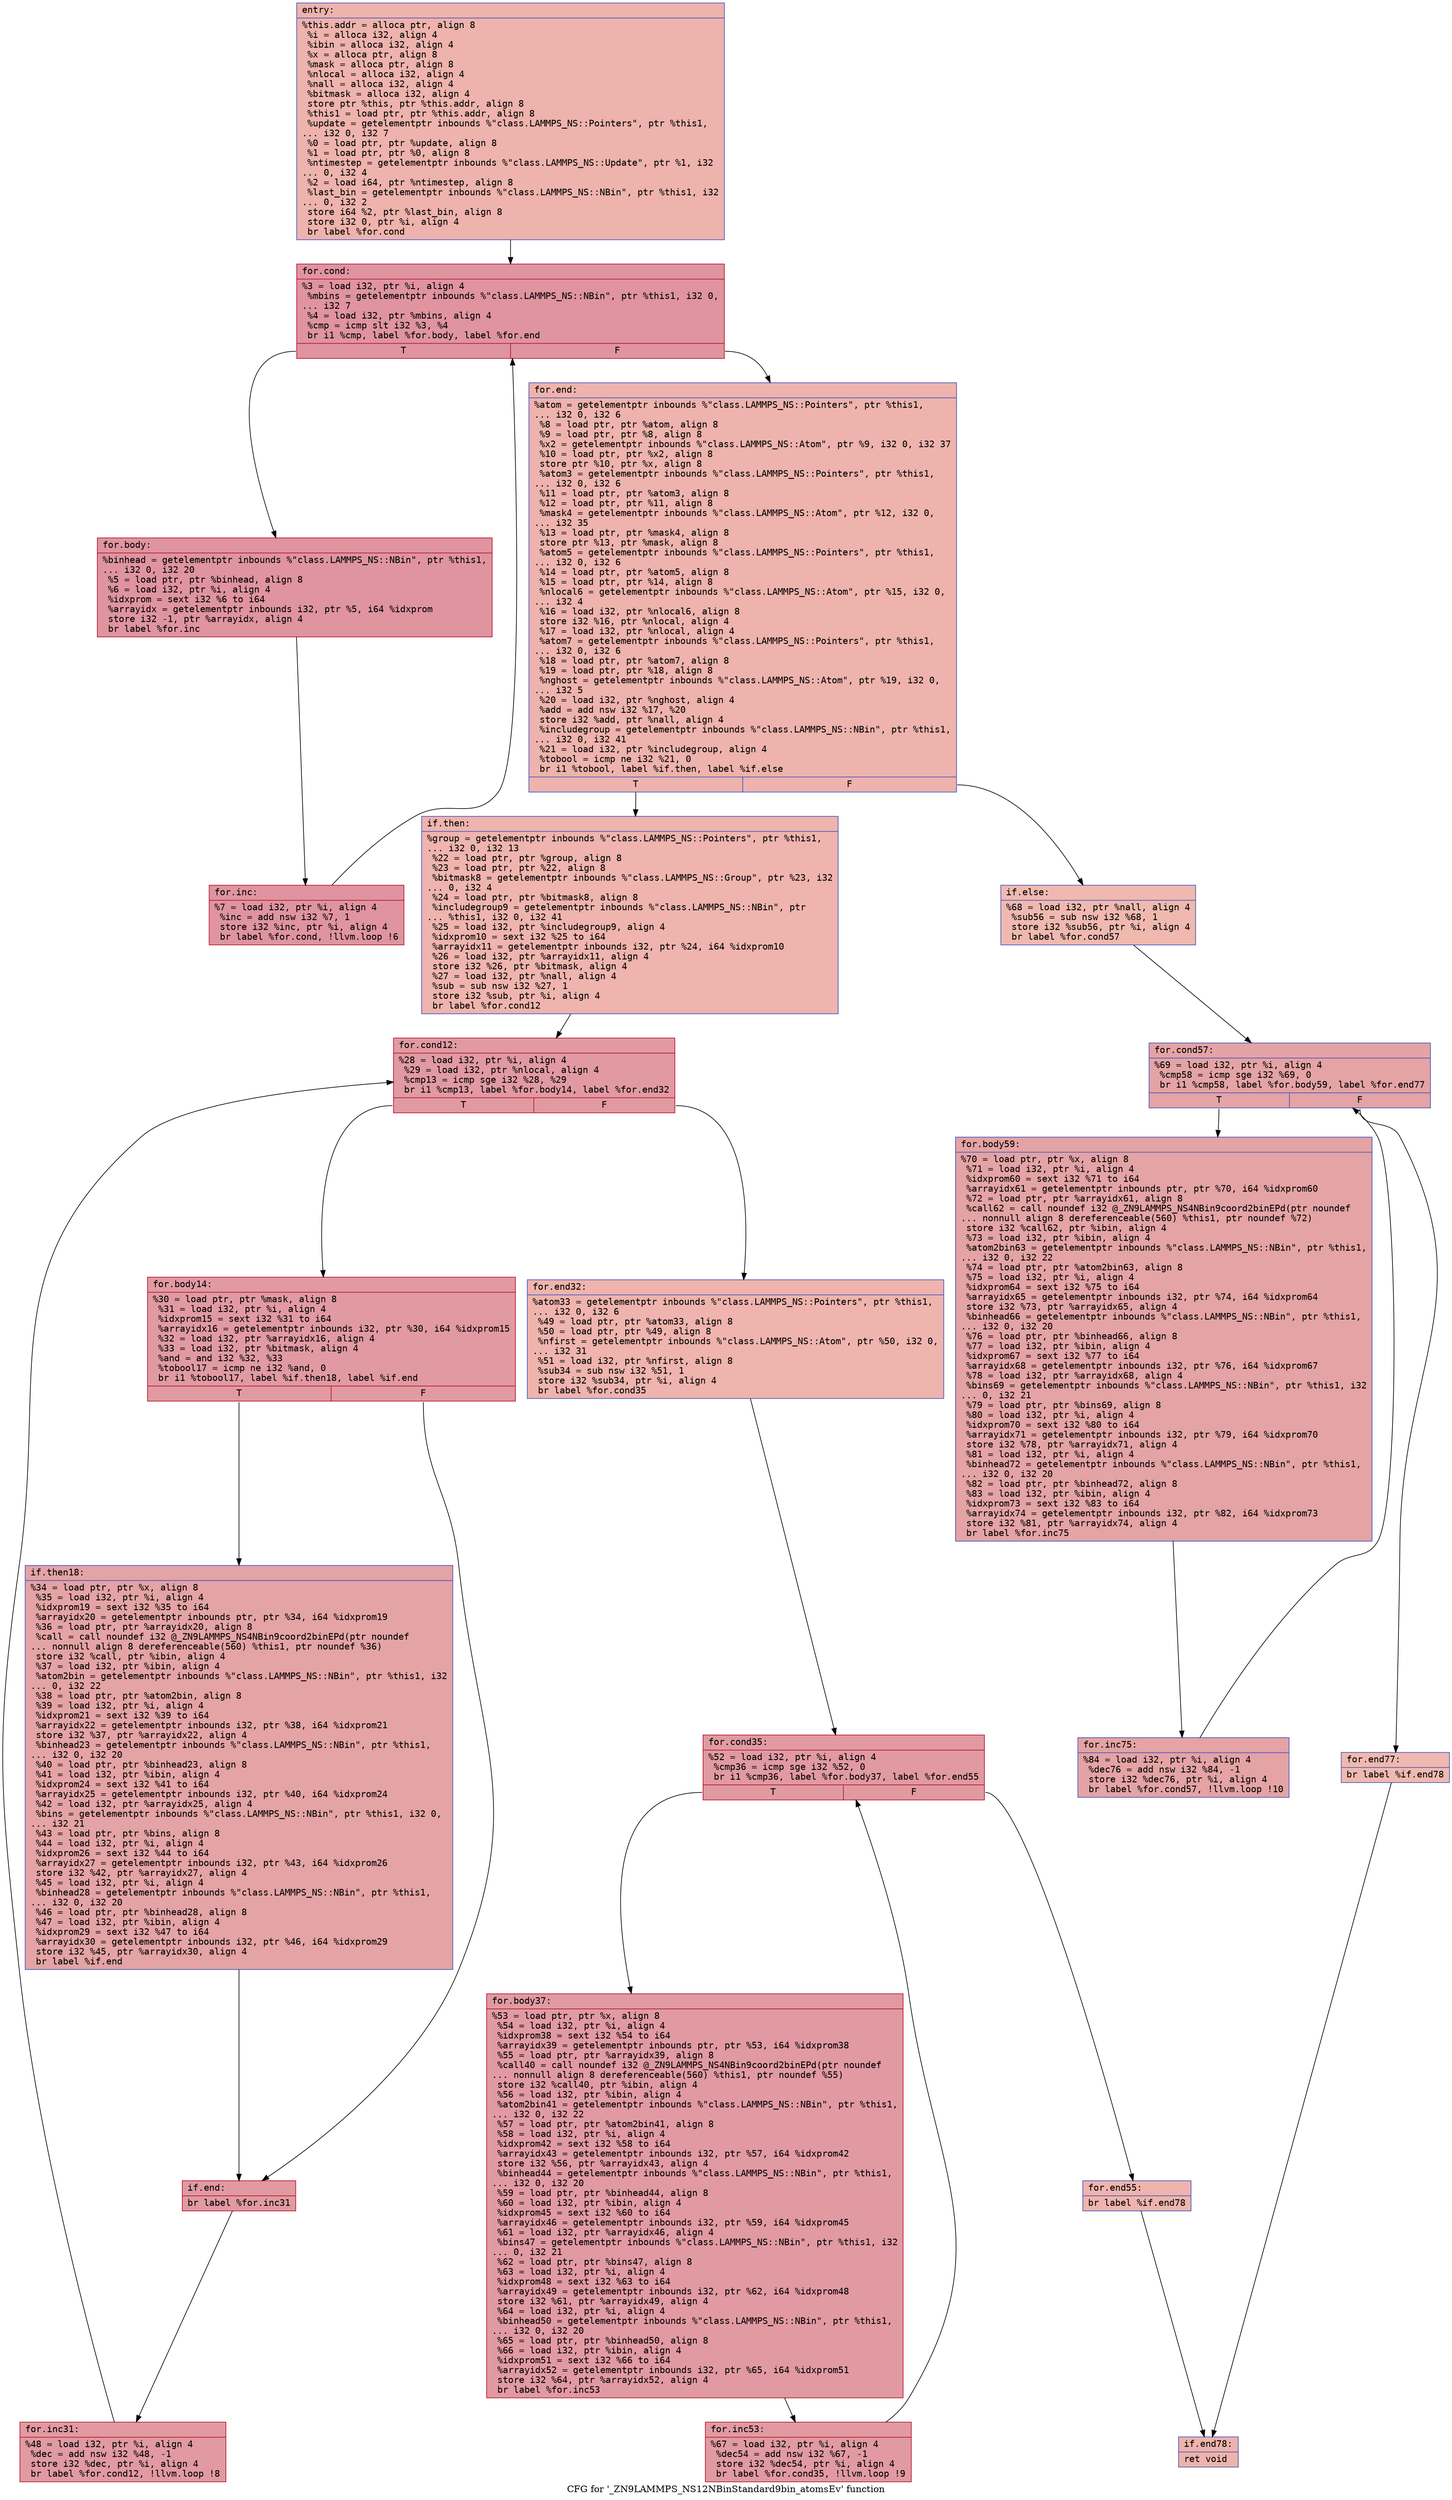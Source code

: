 digraph "CFG for '_ZN9LAMMPS_NS12NBinStandard9bin_atomsEv' function" {
	label="CFG for '_ZN9LAMMPS_NS12NBinStandard9bin_atomsEv' function";

	Node0x555e473b2cf0 [shape=record,color="#3d50c3ff", style=filled, fillcolor="#d6524470" fontname="Courier",label="{entry:\l|  %this.addr = alloca ptr, align 8\l  %i = alloca i32, align 4\l  %ibin = alloca i32, align 4\l  %x = alloca ptr, align 8\l  %mask = alloca ptr, align 8\l  %nlocal = alloca i32, align 4\l  %nall = alloca i32, align 4\l  %bitmask = alloca i32, align 4\l  store ptr %this, ptr %this.addr, align 8\l  %this1 = load ptr, ptr %this.addr, align 8\l  %update = getelementptr inbounds %\"class.LAMMPS_NS::Pointers\", ptr %this1,\l... i32 0, i32 7\l  %0 = load ptr, ptr %update, align 8\l  %1 = load ptr, ptr %0, align 8\l  %ntimestep = getelementptr inbounds %\"class.LAMMPS_NS::Update\", ptr %1, i32\l... 0, i32 4\l  %2 = load i64, ptr %ntimestep, align 8\l  %last_bin = getelementptr inbounds %\"class.LAMMPS_NS::NBin\", ptr %this1, i32\l... 0, i32 2\l  store i64 %2, ptr %last_bin, align 8\l  store i32 0, ptr %i, align 4\l  br label %for.cond\l}"];
	Node0x555e473b2cf0 -> Node0x555e473b3860[tooltip="entry -> for.cond\nProbability 100.00%" ];
	Node0x555e473b3860 [shape=record,color="#b70d28ff", style=filled, fillcolor="#b70d2870" fontname="Courier",label="{for.cond:\l|  %3 = load i32, ptr %i, align 4\l  %mbins = getelementptr inbounds %\"class.LAMMPS_NS::NBin\", ptr %this1, i32 0,\l... i32 7\l  %4 = load i32, ptr %mbins, align 4\l  %cmp = icmp slt i32 %3, %4\l  br i1 %cmp, label %for.body, label %for.end\l|{<s0>T|<s1>F}}"];
	Node0x555e473b3860:s0 -> Node0x555e473b3b50[tooltip="for.cond -> for.body\nProbability 96.88%" ];
	Node0x555e473b3860:s1 -> Node0x555e473b3bd0[tooltip="for.cond -> for.end\nProbability 3.12%" ];
	Node0x555e473b3b50 [shape=record,color="#b70d28ff", style=filled, fillcolor="#b70d2870" fontname="Courier",label="{for.body:\l|  %binhead = getelementptr inbounds %\"class.LAMMPS_NS::NBin\", ptr %this1,\l... i32 0, i32 20\l  %5 = load ptr, ptr %binhead, align 8\l  %6 = load i32, ptr %i, align 4\l  %idxprom = sext i32 %6 to i64\l  %arrayidx = getelementptr inbounds i32, ptr %5, i64 %idxprom\l  store i32 -1, ptr %arrayidx, align 4\l  br label %for.inc\l}"];
	Node0x555e473b3b50 -> Node0x555e473b4100[tooltip="for.body -> for.inc\nProbability 100.00%" ];
	Node0x555e473b4100 [shape=record,color="#b70d28ff", style=filled, fillcolor="#b70d2870" fontname="Courier",label="{for.inc:\l|  %7 = load i32, ptr %i, align 4\l  %inc = add nsw i32 %7, 1\l  store i32 %inc, ptr %i, align 4\l  br label %for.cond, !llvm.loop !6\l}"];
	Node0x555e473b4100 -> Node0x555e473b3860[tooltip="for.inc -> for.cond\nProbability 100.00%" ];
	Node0x555e473b3bd0 [shape=record,color="#3d50c3ff", style=filled, fillcolor="#d6524470" fontname="Courier",label="{for.end:\l|  %atom = getelementptr inbounds %\"class.LAMMPS_NS::Pointers\", ptr %this1,\l... i32 0, i32 6\l  %8 = load ptr, ptr %atom, align 8\l  %9 = load ptr, ptr %8, align 8\l  %x2 = getelementptr inbounds %\"class.LAMMPS_NS::Atom\", ptr %9, i32 0, i32 37\l  %10 = load ptr, ptr %x2, align 8\l  store ptr %10, ptr %x, align 8\l  %atom3 = getelementptr inbounds %\"class.LAMMPS_NS::Pointers\", ptr %this1,\l... i32 0, i32 6\l  %11 = load ptr, ptr %atom3, align 8\l  %12 = load ptr, ptr %11, align 8\l  %mask4 = getelementptr inbounds %\"class.LAMMPS_NS::Atom\", ptr %12, i32 0,\l... i32 35\l  %13 = load ptr, ptr %mask4, align 8\l  store ptr %13, ptr %mask, align 8\l  %atom5 = getelementptr inbounds %\"class.LAMMPS_NS::Pointers\", ptr %this1,\l... i32 0, i32 6\l  %14 = load ptr, ptr %atom5, align 8\l  %15 = load ptr, ptr %14, align 8\l  %nlocal6 = getelementptr inbounds %\"class.LAMMPS_NS::Atom\", ptr %15, i32 0,\l... i32 4\l  %16 = load i32, ptr %nlocal6, align 8\l  store i32 %16, ptr %nlocal, align 4\l  %17 = load i32, ptr %nlocal, align 4\l  %atom7 = getelementptr inbounds %\"class.LAMMPS_NS::Pointers\", ptr %this1,\l... i32 0, i32 6\l  %18 = load ptr, ptr %atom7, align 8\l  %19 = load ptr, ptr %18, align 8\l  %nghost = getelementptr inbounds %\"class.LAMMPS_NS::Atom\", ptr %19, i32 0,\l... i32 5\l  %20 = load i32, ptr %nghost, align 4\l  %add = add nsw i32 %17, %20\l  store i32 %add, ptr %nall, align 4\l  %includegroup = getelementptr inbounds %\"class.LAMMPS_NS::NBin\", ptr %this1,\l... i32 0, i32 41\l  %21 = load i32, ptr %includegroup, align 4\l  %tobool = icmp ne i32 %21, 0\l  br i1 %tobool, label %if.then, label %if.else\l|{<s0>T|<s1>F}}"];
	Node0x555e473b3bd0:s0 -> Node0x555e473b69e0[tooltip="for.end -> if.then\nProbability 62.50%" ];
	Node0x555e473b3bd0:s1 -> Node0x555e473b6a50[tooltip="for.end -> if.else\nProbability 37.50%" ];
	Node0x555e473b69e0 [shape=record,color="#3d50c3ff", style=filled, fillcolor="#d8564670" fontname="Courier",label="{if.then:\l|  %group = getelementptr inbounds %\"class.LAMMPS_NS::Pointers\", ptr %this1,\l... i32 0, i32 13\l  %22 = load ptr, ptr %group, align 8\l  %23 = load ptr, ptr %22, align 8\l  %bitmask8 = getelementptr inbounds %\"class.LAMMPS_NS::Group\", ptr %23, i32\l... 0, i32 4\l  %24 = load ptr, ptr %bitmask8, align 8\l  %includegroup9 = getelementptr inbounds %\"class.LAMMPS_NS::NBin\", ptr\l... %this1, i32 0, i32 41\l  %25 = load i32, ptr %includegroup9, align 4\l  %idxprom10 = sext i32 %25 to i64\l  %arrayidx11 = getelementptr inbounds i32, ptr %24, i64 %idxprom10\l  %26 = load i32, ptr %arrayidx11, align 4\l  store i32 %26, ptr %bitmask, align 4\l  %27 = load i32, ptr %nall, align 4\l  %sub = sub nsw i32 %27, 1\l  store i32 %sub, ptr %i, align 4\l  br label %for.cond12\l}"];
	Node0x555e473b69e0 -> Node0x555e473b7490[tooltip="if.then -> for.cond12\nProbability 100.00%" ];
	Node0x555e473b7490 [shape=record,color="#b70d28ff", style=filled, fillcolor="#bb1b2c70" fontname="Courier",label="{for.cond12:\l|  %28 = load i32, ptr %i, align 4\l  %29 = load i32, ptr %nlocal, align 4\l  %cmp13 = icmp sge i32 %28, %29\l  br i1 %cmp13, label %for.body14, label %for.end32\l|{<s0>T|<s1>F}}"];
	Node0x555e473b7490:s0 -> Node0x555e473b7730[tooltip="for.cond12 -> for.body14\nProbability 96.88%" ];
	Node0x555e473b7490:s1 -> Node0x555e473b77b0[tooltip="for.cond12 -> for.end32\nProbability 3.12%" ];
	Node0x555e473b7730 [shape=record,color="#b70d28ff", style=filled, fillcolor="#bb1b2c70" fontname="Courier",label="{for.body14:\l|  %30 = load ptr, ptr %mask, align 8\l  %31 = load i32, ptr %i, align 4\l  %idxprom15 = sext i32 %31 to i64\l  %arrayidx16 = getelementptr inbounds i32, ptr %30, i64 %idxprom15\l  %32 = load i32, ptr %arrayidx16, align 4\l  %33 = load i32, ptr %bitmask, align 4\l  %and = and i32 %32, %33\l  %tobool17 = icmp ne i32 %and, 0\l  br i1 %tobool17, label %if.then18, label %if.end\l|{<s0>T|<s1>F}}"];
	Node0x555e473b7730:s0 -> Node0x555e473b83e0[tooltip="for.body14 -> if.then18\nProbability 62.50%" ];
	Node0x555e473b7730:s1 -> Node0x555e473b8460[tooltip="for.body14 -> if.end\nProbability 37.50%" ];
	Node0x555e473b83e0 [shape=record,color="#3d50c3ff", style=filled, fillcolor="#c32e3170" fontname="Courier",label="{if.then18:\l|  %34 = load ptr, ptr %x, align 8\l  %35 = load i32, ptr %i, align 4\l  %idxprom19 = sext i32 %35 to i64\l  %arrayidx20 = getelementptr inbounds ptr, ptr %34, i64 %idxprom19\l  %36 = load ptr, ptr %arrayidx20, align 8\l  %call = call noundef i32 @_ZN9LAMMPS_NS4NBin9coord2binEPd(ptr noundef\l... nonnull align 8 dereferenceable(560) %this1, ptr noundef %36)\l  store i32 %call, ptr %ibin, align 4\l  %37 = load i32, ptr %ibin, align 4\l  %atom2bin = getelementptr inbounds %\"class.LAMMPS_NS::NBin\", ptr %this1, i32\l... 0, i32 22\l  %38 = load ptr, ptr %atom2bin, align 8\l  %39 = load i32, ptr %i, align 4\l  %idxprom21 = sext i32 %39 to i64\l  %arrayidx22 = getelementptr inbounds i32, ptr %38, i64 %idxprom21\l  store i32 %37, ptr %arrayidx22, align 4\l  %binhead23 = getelementptr inbounds %\"class.LAMMPS_NS::NBin\", ptr %this1,\l... i32 0, i32 20\l  %40 = load ptr, ptr %binhead23, align 8\l  %41 = load i32, ptr %ibin, align 4\l  %idxprom24 = sext i32 %41 to i64\l  %arrayidx25 = getelementptr inbounds i32, ptr %40, i64 %idxprom24\l  %42 = load i32, ptr %arrayidx25, align 4\l  %bins = getelementptr inbounds %\"class.LAMMPS_NS::NBin\", ptr %this1, i32 0,\l... i32 21\l  %43 = load ptr, ptr %bins, align 8\l  %44 = load i32, ptr %i, align 4\l  %idxprom26 = sext i32 %44 to i64\l  %arrayidx27 = getelementptr inbounds i32, ptr %43, i64 %idxprom26\l  store i32 %42, ptr %arrayidx27, align 4\l  %45 = load i32, ptr %i, align 4\l  %binhead28 = getelementptr inbounds %\"class.LAMMPS_NS::NBin\", ptr %this1,\l... i32 0, i32 20\l  %46 = load ptr, ptr %binhead28, align 8\l  %47 = load i32, ptr %ibin, align 4\l  %idxprom29 = sext i32 %47 to i64\l  %arrayidx30 = getelementptr inbounds i32, ptr %46, i64 %idxprom29\l  store i32 %45, ptr %arrayidx30, align 4\l  br label %if.end\l}"];
	Node0x555e473b83e0 -> Node0x555e473b8460[tooltip="if.then18 -> if.end\nProbability 100.00%" ];
	Node0x555e473b8460 [shape=record,color="#b70d28ff", style=filled, fillcolor="#bb1b2c70" fontname="Courier",label="{if.end:\l|  br label %for.inc31\l}"];
	Node0x555e473b8460 -> Node0x555e473ba440[tooltip="if.end -> for.inc31\nProbability 100.00%" ];
	Node0x555e473ba440 [shape=record,color="#b70d28ff", style=filled, fillcolor="#bb1b2c70" fontname="Courier",label="{for.inc31:\l|  %48 = load i32, ptr %i, align 4\l  %dec = add nsw i32 %48, -1\l  store i32 %dec, ptr %i, align 4\l  br label %for.cond12, !llvm.loop !8\l}"];
	Node0x555e473ba440 -> Node0x555e473b7490[tooltip="for.inc31 -> for.cond12\nProbability 100.00%" ];
	Node0x555e473b77b0 [shape=record,color="#3d50c3ff", style=filled, fillcolor="#d8564670" fontname="Courier",label="{for.end32:\l|  %atom33 = getelementptr inbounds %\"class.LAMMPS_NS::Pointers\", ptr %this1,\l... i32 0, i32 6\l  %49 = load ptr, ptr %atom33, align 8\l  %50 = load ptr, ptr %49, align 8\l  %nfirst = getelementptr inbounds %\"class.LAMMPS_NS::Atom\", ptr %50, i32 0,\l... i32 31\l  %51 = load i32, ptr %nfirst, align 8\l  %sub34 = sub nsw i32 %51, 1\l  store i32 %sub34, ptr %i, align 4\l  br label %for.cond35\l}"];
	Node0x555e473b77b0 -> Node0x555e473bad80[tooltip="for.end32 -> for.cond35\nProbability 100.00%" ];
	Node0x555e473bad80 [shape=record,color="#b70d28ff", style=filled, fillcolor="#bb1b2c70" fontname="Courier",label="{for.cond35:\l|  %52 = load i32, ptr %i, align 4\l  %cmp36 = icmp sge i32 %52, 0\l  br i1 %cmp36, label %for.body37, label %for.end55\l|{<s0>T|<s1>F}}"];
	Node0x555e473bad80:s0 -> Node0x555e473bafa0[tooltip="for.cond35 -> for.body37\nProbability 96.88%" ];
	Node0x555e473bad80:s1 -> Node0x555e473bb020[tooltip="for.cond35 -> for.end55\nProbability 3.12%" ];
	Node0x555e473bafa0 [shape=record,color="#b70d28ff", style=filled, fillcolor="#bb1b2c70" fontname="Courier",label="{for.body37:\l|  %53 = load ptr, ptr %x, align 8\l  %54 = load i32, ptr %i, align 4\l  %idxprom38 = sext i32 %54 to i64\l  %arrayidx39 = getelementptr inbounds ptr, ptr %53, i64 %idxprom38\l  %55 = load ptr, ptr %arrayidx39, align 8\l  %call40 = call noundef i32 @_ZN9LAMMPS_NS4NBin9coord2binEPd(ptr noundef\l... nonnull align 8 dereferenceable(560) %this1, ptr noundef %55)\l  store i32 %call40, ptr %ibin, align 4\l  %56 = load i32, ptr %ibin, align 4\l  %atom2bin41 = getelementptr inbounds %\"class.LAMMPS_NS::NBin\", ptr %this1,\l... i32 0, i32 22\l  %57 = load ptr, ptr %atom2bin41, align 8\l  %58 = load i32, ptr %i, align 4\l  %idxprom42 = sext i32 %58 to i64\l  %arrayidx43 = getelementptr inbounds i32, ptr %57, i64 %idxprom42\l  store i32 %56, ptr %arrayidx43, align 4\l  %binhead44 = getelementptr inbounds %\"class.LAMMPS_NS::NBin\", ptr %this1,\l... i32 0, i32 20\l  %59 = load ptr, ptr %binhead44, align 8\l  %60 = load i32, ptr %ibin, align 4\l  %idxprom45 = sext i32 %60 to i64\l  %arrayidx46 = getelementptr inbounds i32, ptr %59, i64 %idxprom45\l  %61 = load i32, ptr %arrayidx46, align 4\l  %bins47 = getelementptr inbounds %\"class.LAMMPS_NS::NBin\", ptr %this1, i32\l... 0, i32 21\l  %62 = load ptr, ptr %bins47, align 8\l  %63 = load i32, ptr %i, align 4\l  %idxprom48 = sext i32 %63 to i64\l  %arrayidx49 = getelementptr inbounds i32, ptr %62, i64 %idxprom48\l  store i32 %61, ptr %arrayidx49, align 4\l  %64 = load i32, ptr %i, align 4\l  %binhead50 = getelementptr inbounds %\"class.LAMMPS_NS::NBin\", ptr %this1,\l... i32 0, i32 20\l  %65 = load ptr, ptr %binhead50, align 8\l  %66 = load i32, ptr %ibin, align 4\l  %idxprom51 = sext i32 %66 to i64\l  %arrayidx52 = getelementptr inbounds i32, ptr %65, i64 %idxprom51\l  store i32 %64, ptr %arrayidx52, align 4\l  br label %for.inc53\l}"];
	Node0x555e473bafa0 -> Node0x555e473bc6e0[tooltip="for.body37 -> for.inc53\nProbability 100.00%" ];
	Node0x555e473bc6e0 [shape=record,color="#b70d28ff", style=filled, fillcolor="#bb1b2c70" fontname="Courier",label="{for.inc53:\l|  %67 = load i32, ptr %i, align 4\l  %dec54 = add nsw i32 %67, -1\l  store i32 %dec54, ptr %i, align 4\l  br label %for.cond35, !llvm.loop !9\l}"];
	Node0x555e473bc6e0 -> Node0x555e473bad80[tooltip="for.inc53 -> for.cond35\nProbability 100.00%" ];
	Node0x555e473bb020 [shape=record,color="#3d50c3ff", style=filled, fillcolor="#d8564670" fontname="Courier",label="{for.end55:\l|  br label %if.end78\l}"];
	Node0x555e473bb020 -> Node0x555e473bcb60[tooltip="for.end55 -> if.end78\nProbability 100.00%" ];
	Node0x555e473b6a50 [shape=record,color="#3d50c3ff", style=filled, fillcolor="#de614d70" fontname="Courier",label="{if.else:\l|  %68 = load i32, ptr %nall, align 4\l  %sub56 = sub nsw i32 %68, 1\l  store i32 %sub56, ptr %i, align 4\l  br label %for.cond57\l}"];
	Node0x555e473b6a50 -> Node0x555e473bce20[tooltip="if.else -> for.cond57\nProbability 100.00%" ];
	Node0x555e473bce20 [shape=record,color="#3d50c3ff", style=filled, fillcolor="#c32e3170" fontname="Courier",label="{for.cond57:\l|  %69 = load i32, ptr %i, align 4\l  %cmp58 = icmp sge i32 %69, 0\l  br i1 %cmp58, label %for.body59, label %for.end77\l|{<s0>T|<s1>F}}"];
	Node0x555e473bce20:s0 -> Node0x555e473b7cf0[tooltip="for.cond57 -> for.body59\nProbability 96.88%" ];
	Node0x555e473bce20:s1 -> Node0x555e473b7d70[tooltip="for.cond57 -> for.end77\nProbability 3.12%" ];
	Node0x555e473b7cf0 [shape=record,color="#3d50c3ff", style=filled, fillcolor="#c32e3170" fontname="Courier",label="{for.body59:\l|  %70 = load ptr, ptr %x, align 8\l  %71 = load i32, ptr %i, align 4\l  %idxprom60 = sext i32 %71 to i64\l  %arrayidx61 = getelementptr inbounds ptr, ptr %70, i64 %idxprom60\l  %72 = load ptr, ptr %arrayidx61, align 8\l  %call62 = call noundef i32 @_ZN9LAMMPS_NS4NBin9coord2binEPd(ptr noundef\l... nonnull align 8 dereferenceable(560) %this1, ptr noundef %72)\l  store i32 %call62, ptr %ibin, align 4\l  %73 = load i32, ptr %ibin, align 4\l  %atom2bin63 = getelementptr inbounds %\"class.LAMMPS_NS::NBin\", ptr %this1,\l... i32 0, i32 22\l  %74 = load ptr, ptr %atom2bin63, align 8\l  %75 = load i32, ptr %i, align 4\l  %idxprom64 = sext i32 %75 to i64\l  %arrayidx65 = getelementptr inbounds i32, ptr %74, i64 %idxprom64\l  store i32 %73, ptr %arrayidx65, align 4\l  %binhead66 = getelementptr inbounds %\"class.LAMMPS_NS::NBin\", ptr %this1,\l... i32 0, i32 20\l  %76 = load ptr, ptr %binhead66, align 8\l  %77 = load i32, ptr %ibin, align 4\l  %idxprom67 = sext i32 %77 to i64\l  %arrayidx68 = getelementptr inbounds i32, ptr %76, i64 %idxprom67\l  %78 = load i32, ptr %arrayidx68, align 4\l  %bins69 = getelementptr inbounds %\"class.LAMMPS_NS::NBin\", ptr %this1, i32\l... 0, i32 21\l  %79 = load ptr, ptr %bins69, align 8\l  %80 = load i32, ptr %i, align 4\l  %idxprom70 = sext i32 %80 to i64\l  %arrayidx71 = getelementptr inbounds i32, ptr %79, i64 %idxprom70\l  store i32 %78, ptr %arrayidx71, align 4\l  %81 = load i32, ptr %i, align 4\l  %binhead72 = getelementptr inbounds %\"class.LAMMPS_NS::NBin\", ptr %this1,\l... i32 0, i32 20\l  %82 = load ptr, ptr %binhead72, align 8\l  %83 = load i32, ptr %ibin, align 4\l  %idxprom73 = sext i32 %83 to i64\l  %arrayidx74 = getelementptr inbounds i32, ptr %82, i64 %idxprom73\l  store i32 %81, ptr %arrayidx74, align 4\l  br label %for.inc75\l}"];
	Node0x555e473b7cf0 -> Node0x555e473bed80[tooltip="for.body59 -> for.inc75\nProbability 100.00%" ];
	Node0x555e473bed80 [shape=record,color="#3d50c3ff", style=filled, fillcolor="#c32e3170" fontname="Courier",label="{for.inc75:\l|  %84 = load i32, ptr %i, align 4\l  %dec76 = add nsw i32 %84, -1\l  store i32 %dec76, ptr %i, align 4\l  br label %for.cond57, !llvm.loop !10\l}"];
	Node0x555e473bed80 -> Node0x555e473bce20[tooltip="for.inc75 -> for.cond57\nProbability 100.00%" ];
	Node0x555e473b7d70 [shape=record,color="#3d50c3ff", style=filled, fillcolor="#de614d70" fontname="Courier",label="{for.end77:\l|  br label %if.end78\l}"];
	Node0x555e473b7d70 -> Node0x555e473bcb60[tooltip="for.end77 -> if.end78\nProbability 100.00%" ];
	Node0x555e473bcb60 [shape=record,color="#3d50c3ff", style=filled, fillcolor="#d6524470" fontname="Courier",label="{if.end78:\l|  ret void\l}"];
}
